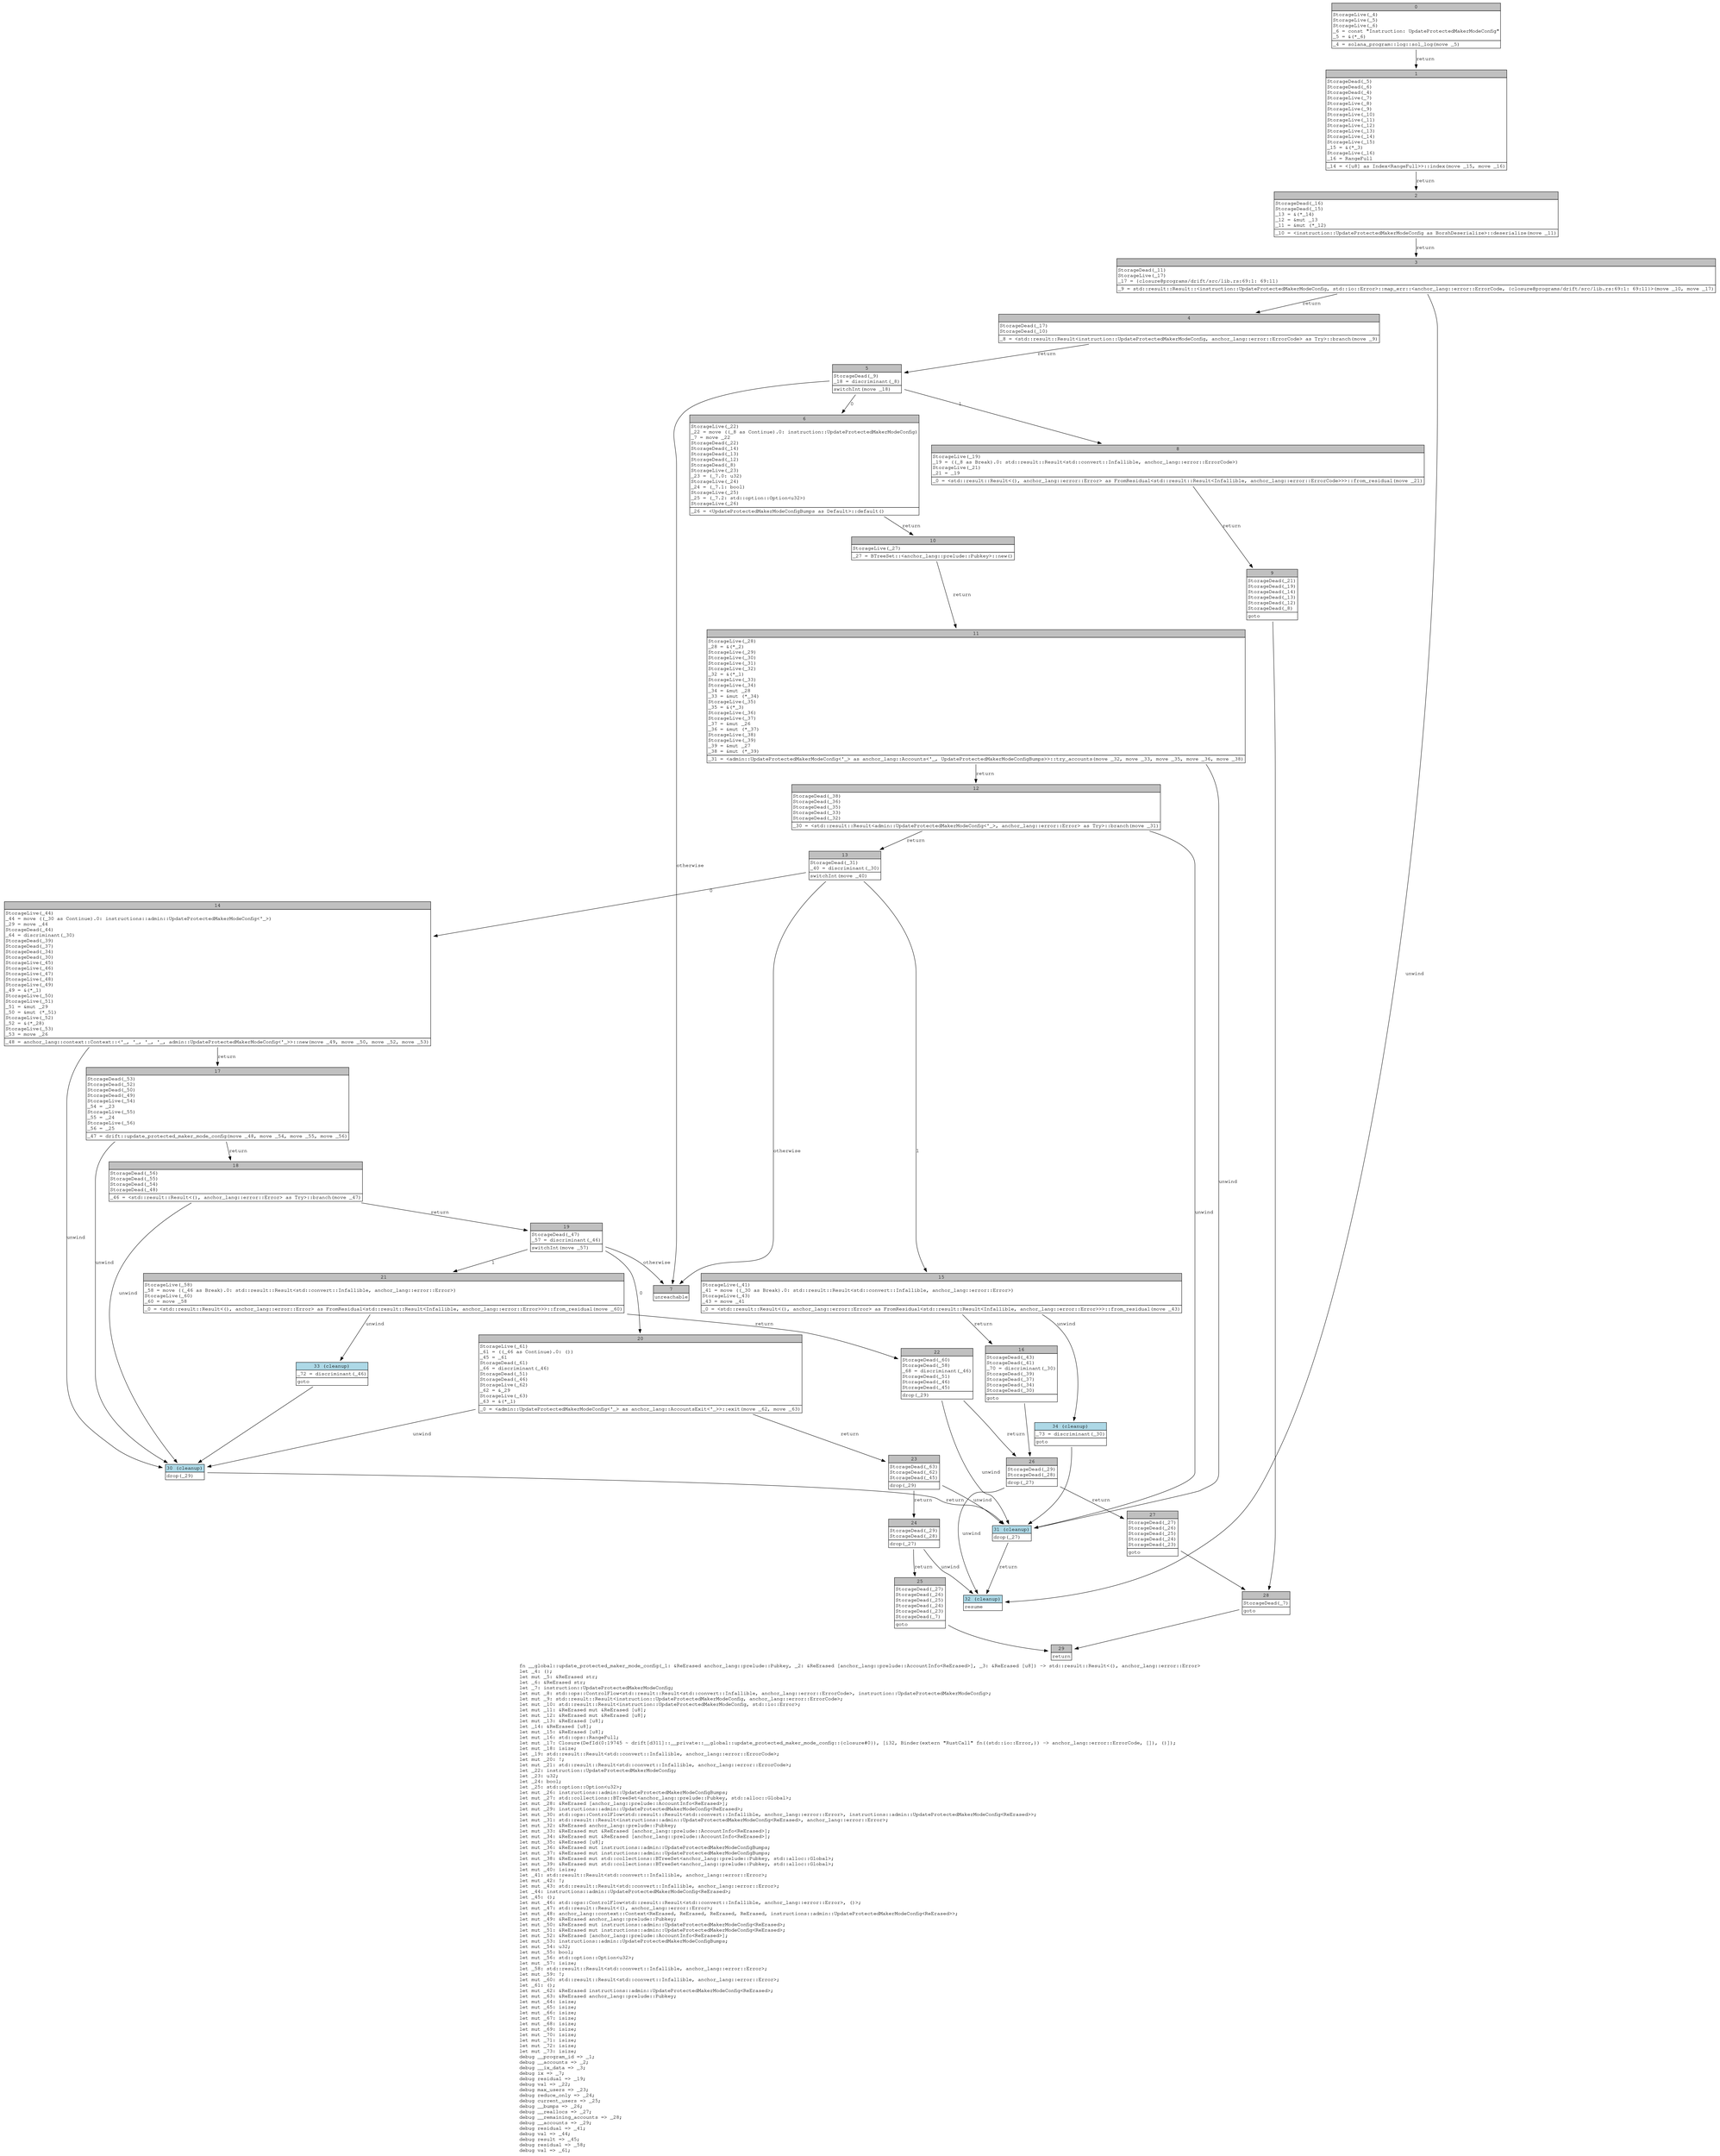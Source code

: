 digraph Mir_0_19743 {
    graph [fontname="Courier, monospace"];
    node [fontname="Courier, monospace"];
    edge [fontname="Courier, monospace"];
    label=<fn __global::update_protected_maker_mode_config(_1: &amp;ReErased anchor_lang::prelude::Pubkey, _2: &amp;ReErased [anchor_lang::prelude::AccountInfo&lt;ReErased&gt;], _3: &amp;ReErased [u8]) -&gt; std::result::Result&lt;(), anchor_lang::error::Error&gt;<br align="left"/>let _4: ();<br align="left"/>let mut _5: &amp;ReErased str;<br align="left"/>let _6: &amp;ReErased str;<br align="left"/>let _7: instruction::UpdateProtectedMakerModeConfig;<br align="left"/>let mut _8: std::ops::ControlFlow&lt;std::result::Result&lt;std::convert::Infallible, anchor_lang::error::ErrorCode&gt;, instruction::UpdateProtectedMakerModeConfig&gt;;<br align="left"/>let mut _9: std::result::Result&lt;instruction::UpdateProtectedMakerModeConfig, anchor_lang::error::ErrorCode&gt;;<br align="left"/>let mut _10: std::result::Result&lt;instruction::UpdateProtectedMakerModeConfig, std::io::Error&gt;;<br align="left"/>let mut _11: &amp;ReErased mut &amp;ReErased [u8];<br align="left"/>let mut _12: &amp;ReErased mut &amp;ReErased [u8];<br align="left"/>let mut _13: &amp;ReErased [u8];<br align="left"/>let _14: &amp;ReErased [u8];<br align="left"/>let mut _15: &amp;ReErased [u8];<br align="left"/>let mut _16: std::ops::RangeFull;<br align="left"/>let mut _17: Closure(DefId(0:19745 ~ drift[d311]::__private::__global::update_protected_maker_mode_config::{closure#0}), [i32, Binder(extern &quot;RustCall&quot; fn((std::io::Error,)) -&gt; anchor_lang::error::ErrorCode, []), ()]);<br align="left"/>let mut _18: isize;<br align="left"/>let _19: std::result::Result&lt;std::convert::Infallible, anchor_lang::error::ErrorCode&gt;;<br align="left"/>let mut _20: !;<br align="left"/>let mut _21: std::result::Result&lt;std::convert::Infallible, anchor_lang::error::ErrorCode&gt;;<br align="left"/>let _22: instruction::UpdateProtectedMakerModeConfig;<br align="left"/>let _23: u32;<br align="left"/>let _24: bool;<br align="left"/>let _25: std::option::Option&lt;u32&gt;;<br align="left"/>let mut _26: instructions::admin::UpdateProtectedMakerModeConfigBumps;<br align="left"/>let mut _27: std::collections::BTreeSet&lt;anchor_lang::prelude::Pubkey, std::alloc::Global&gt;;<br align="left"/>let mut _28: &amp;ReErased [anchor_lang::prelude::AccountInfo&lt;ReErased&gt;];<br align="left"/>let mut _29: instructions::admin::UpdateProtectedMakerModeConfig&lt;ReErased&gt;;<br align="left"/>let mut _30: std::ops::ControlFlow&lt;std::result::Result&lt;std::convert::Infallible, anchor_lang::error::Error&gt;, instructions::admin::UpdateProtectedMakerModeConfig&lt;ReErased&gt;&gt;;<br align="left"/>let mut _31: std::result::Result&lt;instructions::admin::UpdateProtectedMakerModeConfig&lt;ReErased&gt;, anchor_lang::error::Error&gt;;<br align="left"/>let mut _32: &amp;ReErased anchor_lang::prelude::Pubkey;<br align="left"/>let mut _33: &amp;ReErased mut &amp;ReErased [anchor_lang::prelude::AccountInfo&lt;ReErased&gt;];<br align="left"/>let mut _34: &amp;ReErased mut &amp;ReErased [anchor_lang::prelude::AccountInfo&lt;ReErased&gt;];<br align="left"/>let mut _35: &amp;ReErased [u8];<br align="left"/>let mut _36: &amp;ReErased mut instructions::admin::UpdateProtectedMakerModeConfigBumps;<br align="left"/>let mut _37: &amp;ReErased mut instructions::admin::UpdateProtectedMakerModeConfigBumps;<br align="left"/>let mut _38: &amp;ReErased mut std::collections::BTreeSet&lt;anchor_lang::prelude::Pubkey, std::alloc::Global&gt;;<br align="left"/>let mut _39: &amp;ReErased mut std::collections::BTreeSet&lt;anchor_lang::prelude::Pubkey, std::alloc::Global&gt;;<br align="left"/>let mut _40: isize;<br align="left"/>let _41: std::result::Result&lt;std::convert::Infallible, anchor_lang::error::Error&gt;;<br align="left"/>let mut _42: !;<br align="left"/>let mut _43: std::result::Result&lt;std::convert::Infallible, anchor_lang::error::Error&gt;;<br align="left"/>let _44: instructions::admin::UpdateProtectedMakerModeConfig&lt;ReErased&gt;;<br align="left"/>let _45: ();<br align="left"/>let mut _46: std::ops::ControlFlow&lt;std::result::Result&lt;std::convert::Infallible, anchor_lang::error::Error&gt;, ()&gt;;<br align="left"/>let mut _47: std::result::Result&lt;(), anchor_lang::error::Error&gt;;<br align="left"/>let mut _48: anchor_lang::context::Context&lt;ReErased, ReErased, ReErased, ReErased, instructions::admin::UpdateProtectedMakerModeConfig&lt;ReErased&gt;&gt;;<br align="left"/>let mut _49: &amp;ReErased anchor_lang::prelude::Pubkey;<br align="left"/>let mut _50: &amp;ReErased mut instructions::admin::UpdateProtectedMakerModeConfig&lt;ReErased&gt;;<br align="left"/>let mut _51: &amp;ReErased mut instructions::admin::UpdateProtectedMakerModeConfig&lt;ReErased&gt;;<br align="left"/>let mut _52: &amp;ReErased [anchor_lang::prelude::AccountInfo&lt;ReErased&gt;];<br align="left"/>let mut _53: instructions::admin::UpdateProtectedMakerModeConfigBumps;<br align="left"/>let mut _54: u32;<br align="left"/>let mut _55: bool;<br align="left"/>let mut _56: std::option::Option&lt;u32&gt;;<br align="left"/>let mut _57: isize;<br align="left"/>let _58: std::result::Result&lt;std::convert::Infallible, anchor_lang::error::Error&gt;;<br align="left"/>let mut _59: !;<br align="left"/>let mut _60: std::result::Result&lt;std::convert::Infallible, anchor_lang::error::Error&gt;;<br align="left"/>let _61: ();<br align="left"/>let mut _62: &amp;ReErased instructions::admin::UpdateProtectedMakerModeConfig&lt;ReErased&gt;;<br align="left"/>let mut _63: &amp;ReErased anchor_lang::prelude::Pubkey;<br align="left"/>let mut _64: isize;<br align="left"/>let mut _65: isize;<br align="left"/>let mut _66: isize;<br align="left"/>let mut _67: isize;<br align="left"/>let mut _68: isize;<br align="left"/>let mut _69: isize;<br align="left"/>let mut _70: isize;<br align="left"/>let mut _71: isize;<br align="left"/>let mut _72: isize;<br align="left"/>let mut _73: isize;<br align="left"/>debug __program_id =&gt; _1;<br align="left"/>debug __accounts =&gt; _2;<br align="left"/>debug __ix_data =&gt; _3;<br align="left"/>debug ix =&gt; _7;<br align="left"/>debug residual =&gt; _19;<br align="left"/>debug val =&gt; _22;<br align="left"/>debug max_users =&gt; _23;<br align="left"/>debug reduce_only =&gt; _24;<br align="left"/>debug current_users =&gt; _25;<br align="left"/>debug __bumps =&gt; _26;<br align="left"/>debug __reallocs =&gt; _27;<br align="left"/>debug __remaining_accounts =&gt; _28;<br align="left"/>debug __accounts =&gt; _29;<br align="left"/>debug residual =&gt; _41;<br align="left"/>debug val =&gt; _44;<br align="left"/>debug result =&gt; _45;<br align="left"/>debug residual =&gt; _58;<br align="left"/>debug val =&gt; _61;<br align="left"/>>;
    bb0__0_19743 [shape="none", label=<<table border="0" cellborder="1" cellspacing="0"><tr><td bgcolor="gray" align="center" colspan="1">0</td></tr><tr><td align="left" balign="left">StorageLive(_4)<br/>StorageLive(_5)<br/>StorageLive(_6)<br/>_6 = const &quot;Instruction: UpdateProtectedMakerModeConfig&quot;<br/>_5 = &amp;(*_6)<br/></td></tr><tr><td align="left">_4 = solana_program::log::sol_log(move _5)</td></tr></table>>];
    bb1__0_19743 [shape="none", label=<<table border="0" cellborder="1" cellspacing="0"><tr><td bgcolor="gray" align="center" colspan="1">1</td></tr><tr><td align="left" balign="left">StorageDead(_5)<br/>StorageDead(_6)<br/>StorageDead(_4)<br/>StorageLive(_7)<br/>StorageLive(_8)<br/>StorageLive(_9)<br/>StorageLive(_10)<br/>StorageLive(_11)<br/>StorageLive(_12)<br/>StorageLive(_13)<br/>StorageLive(_14)<br/>StorageLive(_15)<br/>_15 = &amp;(*_3)<br/>StorageLive(_16)<br/>_16 = RangeFull<br/></td></tr><tr><td align="left">_14 = &lt;[u8] as Index&lt;RangeFull&gt;&gt;::index(move _15, move _16)</td></tr></table>>];
    bb2__0_19743 [shape="none", label=<<table border="0" cellborder="1" cellspacing="0"><tr><td bgcolor="gray" align="center" colspan="1">2</td></tr><tr><td align="left" balign="left">StorageDead(_16)<br/>StorageDead(_15)<br/>_13 = &amp;(*_14)<br/>_12 = &amp;mut _13<br/>_11 = &amp;mut (*_12)<br/></td></tr><tr><td align="left">_10 = &lt;instruction::UpdateProtectedMakerModeConfig as BorshDeserialize&gt;::deserialize(move _11)</td></tr></table>>];
    bb3__0_19743 [shape="none", label=<<table border="0" cellborder="1" cellspacing="0"><tr><td bgcolor="gray" align="center" colspan="1">3</td></tr><tr><td align="left" balign="left">StorageDead(_11)<br/>StorageLive(_17)<br/>_17 = {closure@programs/drift/src/lib.rs:69:1: 69:11}<br/></td></tr><tr><td align="left">_9 = std::result::Result::&lt;instruction::UpdateProtectedMakerModeConfig, std::io::Error&gt;::map_err::&lt;anchor_lang::error::ErrorCode, {closure@programs/drift/src/lib.rs:69:1: 69:11}&gt;(move _10, move _17)</td></tr></table>>];
    bb4__0_19743 [shape="none", label=<<table border="0" cellborder="1" cellspacing="0"><tr><td bgcolor="gray" align="center" colspan="1">4</td></tr><tr><td align="left" balign="left">StorageDead(_17)<br/>StorageDead(_10)<br/></td></tr><tr><td align="left">_8 = &lt;std::result::Result&lt;instruction::UpdateProtectedMakerModeConfig, anchor_lang::error::ErrorCode&gt; as Try&gt;::branch(move _9)</td></tr></table>>];
    bb5__0_19743 [shape="none", label=<<table border="0" cellborder="1" cellspacing="0"><tr><td bgcolor="gray" align="center" colspan="1">5</td></tr><tr><td align="left" balign="left">StorageDead(_9)<br/>_18 = discriminant(_8)<br/></td></tr><tr><td align="left">switchInt(move _18)</td></tr></table>>];
    bb6__0_19743 [shape="none", label=<<table border="0" cellborder="1" cellspacing="0"><tr><td bgcolor="gray" align="center" colspan="1">6</td></tr><tr><td align="left" balign="left">StorageLive(_22)<br/>_22 = move ((_8 as Continue).0: instruction::UpdateProtectedMakerModeConfig)<br/>_7 = move _22<br/>StorageDead(_22)<br/>StorageDead(_14)<br/>StorageDead(_13)<br/>StorageDead(_12)<br/>StorageDead(_8)<br/>StorageLive(_23)<br/>_23 = (_7.0: u32)<br/>StorageLive(_24)<br/>_24 = (_7.1: bool)<br/>StorageLive(_25)<br/>_25 = (_7.2: std::option::Option&lt;u32&gt;)<br/>StorageLive(_26)<br/></td></tr><tr><td align="left">_26 = &lt;UpdateProtectedMakerModeConfigBumps as Default&gt;::default()</td></tr></table>>];
    bb7__0_19743 [shape="none", label=<<table border="0" cellborder="1" cellspacing="0"><tr><td bgcolor="gray" align="center" colspan="1">7</td></tr><tr><td align="left">unreachable</td></tr></table>>];
    bb8__0_19743 [shape="none", label=<<table border="0" cellborder="1" cellspacing="0"><tr><td bgcolor="gray" align="center" colspan="1">8</td></tr><tr><td align="left" balign="left">StorageLive(_19)<br/>_19 = ((_8 as Break).0: std::result::Result&lt;std::convert::Infallible, anchor_lang::error::ErrorCode&gt;)<br/>StorageLive(_21)<br/>_21 = _19<br/></td></tr><tr><td align="left">_0 = &lt;std::result::Result&lt;(), anchor_lang::error::Error&gt; as FromResidual&lt;std::result::Result&lt;Infallible, anchor_lang::error::ErrorCode&gt;&gt;&gt;::from_residual(move _21)</td></tr></table>>];
    bb9__0_19743 [shape="none", label=<<table border="0" cellborder="1" cellspacing="0"><tr><td bgcolor="gray" align="center" colspan="1">9</td></tr><tr><td align="left" balign="left">StorageDead(_21)<br/>StorageDead(_19)<br/>StorageDead(_14)<br/>StorageDead(_13)<br/>StorageDead(_12)<br/>StorageDead(_8)<br/></td></tr><tr><td align="left">goto</td></tr></table>>];
    bb10__0_19743 [shape="none", label=<<table border="0" cellborder="1" cellspacing="0"><tr><td bgcolor="gray" align="center" colspan="1">10</td></tr><tr><td align="left" balign="left">StorageLive(_27)<br/></td></tr><tr><td align="left">_27 = BTreeSet::&lt;anchor_lang::prelude::Pubkey&gt;::new()</td></tr></table>>];
    bb11__0_19743 [shape="none", label=<<table border="0" cellborder="1" cellspacing="0"><tr><td bgcolor="gray" align="center" colspan="1">11</td></tr><tr><td align="left" balign="left">StorageLive(_28)<br/>_28 = &amp;(*_2)<br/>StorageLive(_29)<br/>StorageLive(_30)<br/>StorageLive(_31)<br/>StorageLive(_32)<br/>_32 = &amp;(*_1)<br/>StorageLive(_33)<br/>StorageLive(_34)<br/>_34 = &amp;mut _28<br/>_33 = &amp;mut (*_34)<br/>StorageLive(_35)<br/>_35 = &amp;(*_3)<br/>StorageLive(_36)<br/>StorageLive(_37)<br/>_37 = &amp;mut _26<br/>_36 = &amp;mut (*_37)<br/>StorageLive(_38)<br/>StorageLive(_39)<br/>_39 = &amp;mut _27<br/>_38 = &amp;mut (*_39)<br/></td></tr><tr><td align="left">_31 = &lt;admin::UpdateProtectedMakerModeConfig&lt;'_&gt; as anchor_lang::Accounts&lt;'_, UpdateProtectedMakerModeConfigBumps&gt;&gt;::try_accounts(move _32, move _33, move _35, move _36, move _38)</td></tr></table>>];
    bb12__0_19743 [shape="none", label=<<table border="0" cellborder="1" cellspacing="0"><tr><td bgcolor="gray" align="center" colspan="1">12</td></tr><tr><td align="left" balign="left">StorageDead(_38)<br/>StorageDead(_36)<br/>StorageDead(_35)<br/>StorageDead(_33)<br/>StorageDead(_32)<br/></td></tr><tr><td align="left">_30 = &lt;std::result::Result&lt;admin::UpdateProtectedMakerModeConfig&lt;'_&gt;, anchor_lang::error::Error&gt; as Try&gt;::branch(move _31)</td></tr></table>>];
    bb13__0_19743 [shape="none", label=<<table border="0" cellborder="1" cellspacing="0"><tr><td bgcolor="gray" align="center" colspan="1">13</td></tr><tr><td align="left" balign="left">StorageDead(_31)<br/>_40 = discriminant(_30)<br/></td></tr><tr><td align="left">switchInt(move _40)</td></tr></table>>];
    bb14__0_19743 [shape="none", label=<<table border="0" cellborder="1" cellspacing="0"><tr><td bgcolor="gray" align="center" colspan="1">14</td></tr><tr><td align="left" balign="left">StorageLive(_44)<br/>_44 = move ((_30 as Continue).0: instructions::admin::UpdateProtectedMakerModeConfig&lt;'_&gt;)<br/>_29 = move _44<br/>StorageDead(_44)<br/>_64 = discriminant(_30)<br/>StorageDead(_39)<br/>StorageDead(_37)<br/>StorageDead(_34)<br/>StorageDead(_30)<br/>StorageLive(_45)<br/>StorageLive(_46)<br/>StorageLive(_47)<br/>StorageLive(_48)<br/>StorageLive(_49)<br/>_49 = &amp;(*_1)<br/>StorageLive(_50)<br/>StorageLive(_51)<br/>_51 = &amp;mut _29<br/>_50 = &amp;mut (*_51)<br/>StorageLive(_52)<br/>_52 = &amp;(*_28)<br/>StorageLive(_53)<br/>_53 = move _26<br/></td></tr><tr><td align="left">_48 = anchor_lang::context::Context::&lt;'_, '_, '_, '_, admin::UpdateProtectedMakerModeConfig&lt;'_&gt;&gt;::new(move _49, move _50, move _52, move _53)</td></tr></table>>];
    bb15__0_19743 [shape="none", label=<<table border="0" cellborder="1" cellspacing="0"><tr><td bgcolor="gray" align="center" colspan="1">15</td></tr><tr><td align="left" balign="left">StorageLive(_41)<br/>_41 = move ((_30 as Break).0: std::result::Result&lt;std::convert::Infallible, anchor_lang::error::Error&gt;)<br/>StorageLive(_43)<br/>_43 = move _41<br/></td></tr><tr><td align="left">_0 = &lt;std::result::Result&lt;(), anchor_lang::error::Error&gt; as FromResidual&lt;std::result::Result&lt;Infallible, anchor_lang::error::Error&gt;&gt;&gt;::from_residual(move _43)</td></tr></table>>];
    bb16__0_19743 [shape="none", label=<<table border="0" cellborder="1" cellspacing="0"><tr><td bgcolor="gray" align="center" colspan="1">16</td></tr><tr><td align="left" balign="left">StorageDead(_43)<br/>StorageDead(_41)<br/>_70 = discriminant(_30)<br/>StorageDead(_39)<br/>StorageDead(_37)<br/>StorageDead(_34)<br/>StorageDead(_30)<br/></td></tr><tr><td align="left">goto</td></tr></table>>];
    bb17__0_19743 [shape="none", label=<<table border="0" cellborder="1" cellspacing="0"><tr><td bgcolor="gray" align="center" colspan="1">17</td></tr><tr><td align="left" balign="left">StorageDead(_53)<br/>StorageDead(_52)<br/>StorageDead(_50)<br/>StorageDead(_49)<br/>StorageLive(_54)<br/>_54 = _23<br/>StorageLive(_55)<br/>_55 = _24<br/>StorageLive(_56)<br/>_56 = _25<br/></td></tr><tr><td align="left">_47 = drift::update_protected_maker_mode_config(move _48, move _54, move _55, move _56)</td></tr></table>>];
    bb18__0_19743 [shape="none", label=<<table border="0" cellborder="1" cellspacing="0"><tr><td bgcolor="gray" align="center" colspan="1">18</td></tr><tr><td align="left" balign="left">StorageDead(_56)<br/>StorageDead(_55)<br/>StorageDead(_54)<br/>StorageDead(_48)<br/></td></tr><tr><td align="left">_46 = &lt;std::result::Result&lt;(), anchor_lang::error::Error&gt; as Try&gt;::branch(move _47)</td></tr></table>>];
    bb19__0_19743 [shape="none", label=<<table border="0" cellborder="1" cellspacing="0"><tr><td bgcolor="gray" align="center" colspan="1">19</td></tr><tr><td align="left" balign="left">StorageDead(_47)<br/>_57 = discriminant(_46)<br/></td></tr><tr><td align="left">switchInt(move _57)</td></tr></table>>];
    bb20__0_19743 [shape="none", label=<<table border="0" cellborder="1" cellspacing="0"><tr><td bgcolor="gray" align="center" colspan="1">20</td></tr><tr><td align="left" balign="left">StorageLive(_61)<br/>_61 = ((_46 as Continue).0: ())<br/>_45 = _61<br/>StorageDead(_61)<br/>_66 = discriminant(_46)<br/>StorageDead(_51)<br/>StorageDead(_46)<br/>StorageLive(_62)<br/>_62 = &amp;_29<br/>StorageLive(_63)<br/>_63 = &amp;(*_1)<br/></td></tr><tr><td align="left">_0 = &lt;admin::UpdateProtectedMakerModeConfig&lt;'_&gt; as anchor_lang::AccountsExit&lt;'_&gt;&gt;::exit(move _62, move _63)</td></tr></table>>];
    bb21__0_19743 [shape="none", label=<<table border="0" cellborder="1" cellspacing="0"><tr><td bgcolor="gray" align="center" colspan="1">21</td></tr><tr><td align="left" balign="left">StorageLive(_58)<br/>_58 = move ((_46 as Break).0: std::result::Result&lt;std::convert::Infallible, anchor_lang::error::Error&gt;)<br/>StorageLive(_60)<br/>_60 = move _58<br/></td></tr><tr><td align="left">_0 = &lt;std::result::Result&lt;(), anchor_lang::error::Error&gt; as FromResidual&lt;std::result::Result&lt;Infallible, anchor_lang::error::Error&gt;&gt;&gt;::from_residual(move _60)</td></tr></table>>];
    bb22__0_19743 [shape="none", label=<<table border="0" cellborder="1" cellspacing="0"><tr><td bgcolor="gray" align="center" colspan="1">22</td></tr><tr><td align="left" balign="left">StorageDead(_60)<br/>StorageDead(_58)<br/>_68 = discriminant(_46)<br/>StorageDead(_51)<br/>StorageDead(_46)<br/>StorageDead(_45)<br/></td></tr><tr><td align="left">drop(_29)</td></tr></table>>];
    bb23__0_19743 [shape="none", label=<<table border="0" cellborder="1" cellspacing="0"><tr><td bgcolor="gray" align="center" colspan="1">23</td></tr><tr><td align="left" balign="left">StorageDead(_63)<br/>StorageDead(_62)<br/>StorageDead(_45)<br/></td></tr><tr><td align="left">drop(_29)</td></tr></table>>];
    bb24__0_19743 [shape="none", label=<<table border="0" cellborder="1" cellspacing="0"><tr><td bgcolor="gray" align="center" colspan="1">24</td></tr><tr><td align="left" balign="left">StorageDead(_29)<br/>StorageDead(_28)<br/></td></tr><tr><td align="left">drop(_27)</td></tr></table>>];
    bb25__0_19743 [shape="none", label=<<table border="0" cellborder="1" cellspacing="0"><tr><td bgcolor="gray" align="center" colspan="1">25</td></tr><tr><td align="left" balign="left">StorageDead(_27)<br/>StorageDead(_26)<br/>StorageDead(_25)<br/>StorageDead(_24)<br/>StorageDead(_23)<br/>StorageDead(_7)<br/></td></tr><tr><td align="left">goto</td></tr></table>>];
    bb26__0_19743 [shape="none", label=<<table border="0" cellborder="1" cellspacing="0"><tr><td bgcolor="gray" align="center" colspan="1">26</td></tr><tr><td align="left" balign="left">StorageDead(_29)<br/>StorageDead(_28)<br/></td></tr><tr><td align="left">drop(_27)</td></tr></table>>];
    bb27__0_19743 [shape="none", label=<<table border="0" cellborder="1" cellspacing="0"><tr><td bgcolor="gray" align="center" colspan="1">27</td></tr><tr><td align="left" balign="left">StorageDead(_27)<br/>StorageDead(_26)<br/>StorageDead(_25)<br/>StorageDead(_24)<br/>StorageDead(_23)<br/></td></tr><tr><td align="left">goto</td></tr></table>>];
    bb28__0_19743 [shape="none", label=<<table border="0" cellborder="1" cellspacing="0"><tr><td bgcolor="gray" align="center" colspan="1">28</td></tr><tr><td align="left" balign="left">StorageDead(_7)<br/></td></tr><tr><td align="left">goto</td></tr></table>>];
    bb29__0_19743 [shape="none", label=<<table border="0" cellborder="1" cellspacing="0"><tr><td bgcolor="gray" align="center" colspan="1">29</td></tr><tr><td align="left">return</td></tr></table>>];
    bb30__0_19743 [shape="none", label=<<table border="0" cellborder="1" cellspacing="0"><tr><td bgcolor="lightblue" align="center" colspan="1">30 (cleanup)</td></tr><tr><td align="left">drop(_29)</td></tr></table>>];
    bb31__0_19743 [shape="none", label=<<table border="0" cellborder="1" cellspacing="0"><tr><td bgcolor="lightblue" align="center" colspan="1">31 (cleanup)</td></tr><tr><td align="left">drop(_27)</td></tr></table>>];
    bb32__0_19743 [shape="none", label=<<table border="0" cellborder="1" cellspacing="0"><tr><td bgcolor="lightblue" align="center" colspan="1">32 (cleanup)</td></tr><tr><td align="left">resume</td></tr></table>>];
    bb33__0_19743 [shape="none", label=<<table border="0" cellborder="1" cellspacing="0"><tr><td bgcolor="lightblue" align="center" colspan="1">33 (cleanup)</td></tr><tr><td align="left" balign="left">_72 = discriminant(_46)<br/></td></tr><tr><td align="left">goto</td></tr></table>>];
    bb34__0_19743 [shape="none", label=<<table border="0" cellborder="1" cellspacing="0"><tr><td bgcolor="lightblue" align="center" colspan="1">34 (cleanup)</td></tr><tr><td align="left" balign="left">_73 = discriminant(_30)<br/></td></tr><tr><td align="left">goto</td></tr></table>>];
    bb0__0_19743 -> bb1__0_19743 [label="return"];
    bb1__0_19743 -> bb2__0_19743 [label="return"];
    bb2__0_19743 -> bb3__0_19743 [label="return"];
    bb3__0_19743 -> bb4__0_19743 [label="return"];
    bb3__0_19743 -> bb32__0_19743 [label="unwind"];
    bb4__0_19743 -> bb5__0_19743 [label="return"];
    bb5__0_19743 -> bb6__0_19743 [label="0"];
    bb5__0_19743 -> bb8__0_19743 [label="1"];
    bb5__0_19743 -> bb7__0_19743 [label="otherwise"];
    bb6__0_19743 -> bb10__0_19743 [label="return"];
    bb8__0_19743 -> bb9__0_19743 [label="return"];
    bb9__0_19743 -> bb28__0_19743 [label=""];
    bb10__0_19743 -> bb11__0_19743 [label="return"];
    bb11__0_19743 -> bb12__0_19743 [label="return"];
    bb11__0_19743 -> bb31__0_19743 [label="unwind"];
    bb12__0_19743 -> bb13__0_19743 [label="return"];
    bb12__0_19743 -> bb31__0_19743 [label="unwind"];
    bb13__0_19743 -> bb14__0_19743 [label="0"];
    bb13__0_19743 -> bb15__0_19743 [label="1"];
    bb13__0_19743 -> bb7__0_19743 [label="otherwise"];
    bb14__0_19743 -> bb17__0_19743 [label="return"];
    bb14__0_19743 -> bb30__0_19743 [label="unwind"];
    bb15__0_19743 -> bb16__0_19743 [label="return"];
    bb15__0_19743 -> bb34__0_19743 [label="unwind"];
    bb16__0_19743 -> bb26__0_19743 [label=""];
    bb17__0_19743 -> bb18__0_19743 [label="return"];
    bb17__0_19743 -> bb30__0_19743 [label="unwind"];
    bb18__0_19743 -> bb19__0_19743 [label="return"];
    bb18__0_19743 -> bb30__0_19743 [label="unwind"];
    bb19__0_19743 -> bb20__0_19743 [label="0"];
    bb19__0_19743 -> bb21__0_19743 [label="1"];
    bb19__0_19743 -> bb7__0_19743 [label="otherwise"];
    bb20__0_19743 -> bb23__0_19743 [label="return"];
    bb20__0_19743 -> bb30__0_19743 [label="unwind"];
    bb21__0_19743 -> bb22__0_19743 [label="return"];
    bb21__0_19743 -> bb33__0_19743 [label="unwind"];
    bb22__0_19743 -> bb26__0_19743 [label="return"];
    bb22__0_19743 -> bb31__0_19743 [label="unwind"];
    bb23__0_19743 -> bb24__0_19743 [label="return"];
    bb23__0_19743 -> bb31__0_19743 [label="unwind"];
    bb24__0_19743 -> bb25__0_19743 [label="return"];
    bb24__0_19743 -> bb32__0_19743 [label="unwind"];
    bb25__0_19743 -> bb29__0_19743 [label=""];
    bb26__0_19743 -> bb27__0_19743 [label="return"];
    bb26__0_19743 -> bb32__0_19743 [label="unwind"];
    bb27__0_19743 -> bb28__0_19743 [label=""];
    bb28__0_19743 -> bb29__0_19743 [label=""];
    bb30__0_19743 -> bb31__0_19743 [label="return"];
    bb31__0_19743 -> bb32__0_19743 [label="return"];
    bb33__0_19743 -> bb30__0_19743 [label=""];
    bb34__0_19743 -> bb31__0_19743 [label=""];
}
